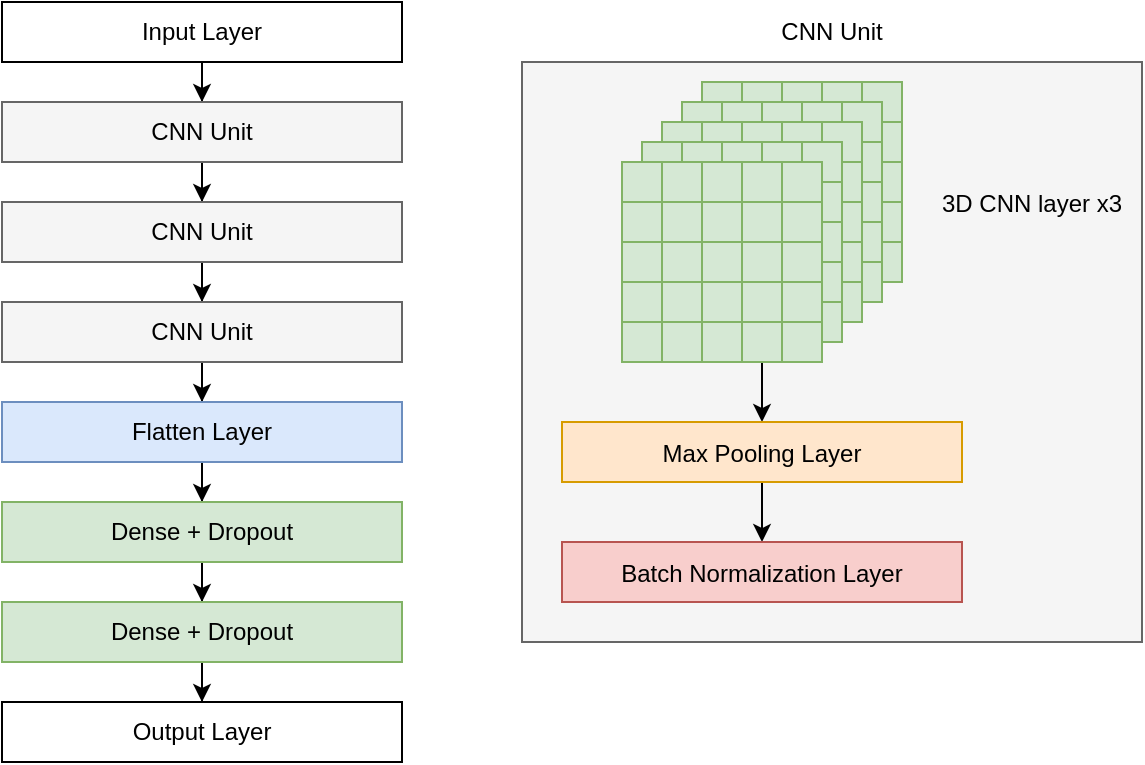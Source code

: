 <mxfile version="20.2.3" type="github">
  <diagram id="7ooh5Gn-IYOu5sbPZDMA" name="第 1 页">
    <mxGraphModel dx="981" dy="526" grid="1" gridSize="10" guides="1" tooltips="1" connect="1" arrows="1" fold="1" page="1" pageScale="1" pageWidth="827" pageHeight="1169" math="0" shadow="0">
      <root>
        <mxCell id="0" />
        <mxCell id="1" parent="0" />
        <mxCell id="gXWH_7wL7tQlujZLRzpM-132" value="" style="rounded=0;whiteSpace=wrap;html=1;fontSize=12;fillColor=#f5f5f5;strokeColor=#666666;fontColor=#333333;" vertex="1" parent="1">
          <mxGeometry x="440" y="40" width="310" height="290" as="geometry" />
        </mxCell>
        <mxCell id="gXWH_7wL7tQlujZLRzpM-137" style="edgeStyle=orthogonalEdgeStyle;rounded=0;orthogonalLoop=1;jettySize=auto;html=1;entryX=0.5;entryY=0;entryDx=0;entryDy=0;fontSize=12;" edge="1" parent="1" source="FNiupwR-HOzhVtwltUME-1" target="gXWH_7wL7tQlujZLRzpM-134">
          <mxGeometry relative="1" as="geometry" />
        </mxCell>
        <mxCell id="FNiupwR-HOzhVtwltUME-1" value="Input Layer" style="rounded=0;whiteSpace=wrap;html=1;" parent="1" vertex="1">
          <mxGeometry x="180" y="10" width="200" height="30" as="geometry" />
        </mxCell>
        <mxCell id="gXWH_7wL7tQlujZLRzpM-1" value="" style="rounded=0;whiteSpace=wrap;html=1;fontSize=14;fillColor=#d5e8d4;strokeColor=#82b366;" vertex="1" parent="1">
          <mxGeometry x="530" y="50" width="20" height="20" as="geometry" />
        </mxCell>
        <mxCell id="gXWH_7wL7tQlujZLRzpM-2" value="" style="rounded=0;whiteSpace=wrap;html=1;fontSize=14;fillColor=#d5e8d4;strokeColor=#82b366;" vertex="1" parent="1">
          <mxGeometry x="550" y="50" width="20" height="20" as="geometry" />
        </mxCell>
        <mxCell id="gXWH_7wL7tQlujZLRzpM-3" value="" style="rounded=0;whiteSpace=wrap;html=1;fontSize=14;fillColor=#d5e8d4;strokeColor=#82b366;" vertex="1" parent="1">
          <mxGeometry x="570" y="50" width="20" height="20" as="geometry" />
        </mxCell>
        <mxCell id="gXWH_7wL7tQlujZLRzpM-4" value="" style="rounded=0;whiteSpace=wrap;html=1;fontSize=14;fillColor=#d5e8d4;strokeColor=#82b366;" vertex="1" parent="1">
          <mxGeometry x="590" y="50" width="20" height="20" as="geometry" />
        </mxCell>
        <mxCell id="gXWH_7wL7tQlujZLRzpM-5" value="" style="rounded=0;whiteSpace=wrap;html=1;fontSize=14;fillColor=#d5e8d4;strokeColor=#82b366;" vertex="1" parent="1">
          <mxGeometry x="610" y="50" width="20" height="20" as="geometry" />
        </mxCell>
        <mxCell id="gXWH_7wL7tQlujZLRzpM-6" value="" style="rounded=0;whiteSpace=wrap;html=1;fontSize=14;fillColor=#d5e8d4;strokeColor=#82b366;" vertex="1" parent="1">
          <mxGeometry x="530" y="70" width="20" height="20" as="geometry" />
        </mxCell>
        <mxCell id="gXWH_7wL7tQlujZLRzpM-7" value="" style="rounded=0;whiteSpace=wrap;html=1;fontSize=14;fillColor=#d5e8d4;strokeColor=#82b366;" vertex="1" parent="1">
          <mxGeometry x="550" y="70" width="20" height="20" as="geometry" />
        </mxCell>
        <mxCell id="gXWH_7wL7tQlujZLRzpM-8" value="" style="rounded=0;whiteSpace=wrap;html=1;fontSize=14;fillColor=#d5e8d4;strokeColor=#82b366;" vertex="1" parent="1">
          <mxGeometry x="570" y="70" width="20" height="20" as="geometry" />
        </mxCell>
        <mxCell id="gXWH_7wL7tQlujZLRzpM-9" value="" style="rounded=0;whiteSpace=wrap;html=1;fontSize=14;fillColor=#d5e8d4;strokeColor=#82b366;" vertex="1" parent="1">
          <mxGeometry x="590" y="70" width="20" height="20" as="geometry" />
        </mxCell>
        <mxCell id="gXWH_7wL7tQlujZLRzpM-10" value="" style="rounded=0;whiteSpace=wrap;html=1;fontSize=14;fillColor=#d5e8d4;strokeColor=#82b366;" vertex="1" parent="1">
          <mxGeometry x="610" y="70" width="20" height="20" as="geometry" />
        </mxCell>
        <mxCell id="gXWH_7wL7tQlujZLRzpM-11" value="" style="rounded=0;whiteSpace=wrap;html=1;fontSize=14;fillColor=#d5e8d4;strokeColor=#82b366;" vertex="1" parent="1">
          <mxGeometry x="530" y="90" width="20" height="20" as="geometry" />
        </mxCell>
        <mxCell id="gXWH_7wL7tQlujZLRzpM-12" value="" style="rounded=0;whiteSpace=wrap;html=1;fontSize=14;fillColor=#d5e8d4;strokeColor=#82b366;" vertex="1" parent="1">
          <mxGeometry x="550" y="90" width="20" height="20" as="geometry" />
        </mxCell>
        <mxCell id="gXWH_7wL7tQlujZLRzpM-13" value="" style="rounded=0;whiteSpace=wrap;html=1;fontSize=14;fillColor=#d5e8d4;strokeColor=#82b366;" vertex="1" parent="1">
          <mxGeometry x="570" y="90" width="20" height="20" as="geometry" />
        </mxCell>
        <mxCell id="gXWH_7wL7tQlujZLRzpM-14" value="" style="rounded=0;whiteSpace=wrap;html=1;fontSize=14;fillColor=#d5e8d4;strokeColor=#82b366;" vertex="1" parent="1">
          <mxGeometry x="590" y="90" width="20" height="20" as="geometry" />
        </mxCell>
        <mxCell id="gXWH_7wL7tQlujZLRzpM-15" value="" style="rounded=0;whiteSpace=wrap;html=1;fontSize=14;fillColor=#d5e8d4;strokeColor=#82b366;" vertex="1" parent="1">
          <mxGeometry x="610" y="90" width="20" height="20" as="geometry" />
        </mxCell>
        <mxCell id="gXWH_7wL7tQlujZLRzpM-16" value="" style="rounded=0;whiteSpace=wrap;html=1;fontSize=14;fillColor=#d5e8d4;strokeColor=#82b366;" vertex="1" parent="1">
          <mxGeometry x="530" y="110" width="20" height="20" as="geometry" />
        </mxCell>
        <mxCell id="gXWH_7wL7tQlujZLRzpM-17" value="" style="rounded=0;whiteSpace=wrap;html=1;fontSize=14;fillColor=#d5e8d4;strokeColor=#82b366;" vertex="1" parent="1">
          <mxGeometry x="550" y="110" width="20" height="20" as="geometry" />
        </mxCell>
        <mxCell id="gXWH_7wL7tQlujZLRzpM-18" value="" style="rounded=0;whiteSpace=wrap;html=1;fontSize=14;fillColor=#d5e8d4;strokeColor=#82b366;" vertex="1" parent="1">
          <mxGeometry x="570" y="110" width="20" height="20" as="geometry" />
        </mxCell>
        <mxCell id="gXWH_7wL7tQlujZLRzpM-19" value="" style="rounded=0;whiteSpace=wrap;html=1;fontSize=14;fillColor=#d5e8d4;strokeColor=#82b366;" vertex="1" parent="1">
          <mxGeometry x="590" y="110" width="20" height="20" as="geometry" />
        </mxCell>
        <mxCell id="gXWH_7wL7tQlujZLRzpM-20" value="" style="rounded=0;whiteSpace=wrap;html=1;fontSize=14;fillColor=#d5e8d4;strokeColor=#82b366;" vertex="1" parent="1">
          <mxGeometry x="610" y="110" width="20" height="20" as="geometry" />
        </mxCell>
        <mxCell id="gXWH_7wL7tQlujZLRzpM-21" value="" style="rounded=0;whiteSpace=wrap;html=1;fontSize=14;fillColor=#d5e8d4;strokeColor=#82b366;" vertex="1" parent="1">
          <mxGeometry x="530" y="130" width="20" height="20" as="geometry" />
        </mxCell>
        <mxCell id="gXWH_7wL7tQlujZLRzpM-22" value="" style="rounded=0;whiteSpace=wrap;html=1;fontSize=14;fillColor=#d5e8d4;strokeColor=#82b366;" vertex="1" parent="1">
          <mxGeometry x="550" y="130" width="20" height="20" as="geometry" />
        </mxCell>
        <mxCell id="gXWH_7wL7tQlujZLRzpM-23" value="" style="rounded=0;whiteSpace=wrap;html=1;fontSize=14;fillColor=#d5e8d4;strokeColor=#82b366;" vertex="1" parent="1">
          <mxGeometry x="570" y="130" width="20" height="20" as="geometry" />
        </mxCell>
        <mxCell id="gXWH_7wL7tQlujZLRzpM-24" value="" style="rounded=0;whiteSpace=wrap;html=1;fontSize=14;fillColor=#d5e8d4;strokeColor=#82b366;" vertex="1" parent="1">
          <mxGeometry x="590" y="130" width="20" height="20" as="geometry" />
        </mxCell>
        <mxCell id="gXWH_7wL7tQlujZLRzpM-25" value="" style="rounded=0;whiteSpace=wrap;html=1;fontSize=14;fillColor=#d5e8d4;strokeColor=#82b366;" vertex="1" parent="1">
          <mxGeometry x="610" y="130" width="20" height="20" as="geometry" />
        </mxCell>
        <mxCell id="gXWH_7wL7tQlujZLRzpM-26" value="" style="rounded=0;whiteSpace=wrap;html=1;fontSize=14;fillColor=#d5e8d4;strokeColor=#82b366;" vertex="1" parent="1">
          <mxGeometry x="520" y="60" width="20" height="20" as="geometry" />
        </mxCell>
        <mxCell id="gXWH_7wL7tQlujZLRzpM-27" value="" style="rounded=0;whiteSpace=wrap;html=1;fontSize=14;fillColor=#d5e8d4;strokeColor=#82b366;" vertex="1" parent="1">
          <mxGeometry x="540" y="60" width="20" height="20" as="geometry" />
        </mxCell>
        <mxCell id="gXWH_7wL7tQlujZLRzpM-28" value="" style="rounded=0;whiteSpace=wrap;html=1;fontSize=14;fillColor=#d5e8d4;strokeColor=#82b366;" vertex="1" parent="1">
          <mxGeometry x="560" y="60" width="20" height="20" as="geometry" />
        </mxCell>
        <mxCell id="gXWH_7wL7tQlujZLRzpM-29" value="" style="rounded=0;whiteSpace=wrap;html=1;fontSize=14;fillColor=#d5e8d4;strokeColor=#82b366;" vertex="1" parent="1">
          <mxGeometry x="580" y="60" width="20" height="20" as="geometry" />
        </mxCell>
        <mxCell id="gXWH_7wL7tQlujZLRzpM-30" value="" style="rounded=0;whiteSpace=wrap;html=1;fontSize=14;fillColor=#d5e8d4;strokeColor=#82b366;" vertex="1" parent="1">
          <mxGeometry x="600" y="60" width="20" height="20" as="geometry" />
        </mxCell>
        <mxCell id="gXWH_7wL7tQlujZLRzpM-31" value="" style="rounded=0;whiteSpace=wrap;html=1;fontSize=14;fillColor=#d5e8d4;strokeColor=#82b366;" vertex="1" parent="1">
          <mxGeometry x="520" y="80" width="20" height="20" as="geometry" />
        </mxCell>
        <mxCell id="gXWH_7wL7tQlujZLRzpM-32" value="" style="rounded=0;whiteSpace=wrap;html=1;fontSize=14;fillColor=#d5e8d4;strokeColor=#82b366;" vertex="1" parent="1">
          <mxGeometry x="540" y="80" width="20" height="20" as="geometry" />
        </mxCell>
        <mxCell id="gXWH_7wL7tQlujZLRzpM-33" value="" style="rounded=0;whiteSpace=wrap;html=1;fontSize=14;fillColor=#d5e8d4;strokeColor=#82b366;" vertex="1" parent="1">
          <mxGeometry x="560" y="80" width="20" height="20" as="geometry" />
        </mxCell>
        <mxCell id="gXWH_7wL7tQlujZLRzpM-34" value="" style="rounded=0;whiteSpace=wrap;html=1;fontSize=14;fillColor=#d5e8d4;strokeColor=#82b366;" vertex="1" parent="1">
          <mxGeometry x="580" y="80" width="20" height="20" as="geometry" />
        </mxCell>
        <mxCell id="gXWH_7wL7tQlujZLRzpM-35" value="" style="rounded=0;whiteSpace=wrap;html=1;fontSize=14;fillColor=#d5e8d4;strokeColor=#82b366;" vertex="1" parent="1">
          <mxGeometry x="600" y="80" width="20" height="20" as="geometry" />
        </mxCell>
        <mxCell id="gXWH_7wL7tQlujZLRzpM-36" value="" style="rounded=0;whiteSpace=wrap;html=1;fontSize=14;fillColor=#d5e8d4;strokeColor=#82b366;" vertex="1" parent="1">
          <mxGeometry x="520" y="100" width="20" height="20" as="geometry" />
        </mxCell>
        <mxCell id="gXWH_7wL7tQlujZLRzpM-37" value="" style="rounded=0;whiteSpace=wrap;html=1;fontSize=14;fillColor=#d5e8d4;strokeColor=#82b366;" vertex="1" parent="1">
          <mxGeometry x="540" y="100" width="20" height="20" as="geometry" />
        </mxCell>
        <mxCell id="gXWH_7wL7tQlujZLRzpM-38" value="" style="rounded=0;whiteSpace=wrap;html=1;fontSize=14;fillColor=#d5e8d4;strokeColor=#82b366;" vertex="1" parent="1">
          <mxGeometry x="560" y="100" width="20" height="20" as="geometry" />
        </mxCell>
        <mxCell id="gXWH_7wL7tQlujZLRzpM-39" value="" style="rounded=0;whiteSpace=wrap;html=1;fontSize=14;fillColor=#d5e8d4;strokeColor=#82b366;" vertex="1" parent="1">
          <mxGeometry x="580" y="100" width="20" height="20" as="geometry" />
        </mxCell>
        <mxCell id="gXWH_7wL7tQlujZLRzpM-40" value="" style="rounded=0;whiteSpace=wrap;html=1;fontSize=14;fillColor=#d5e8d4;strokeColor=#82b366;" vertex="1" parent="1">
          <mxGeometry x="600" y="100" width="20" height="20" as="geometry" />
        </mxCell>
        <mxCell id="gXWH_7wL7tQlujZLRzpM-41" value="" style="rounded=0;whiteSpace=wrap;html=1;fontSize=14;fillColor=#d5e8d4;strokeColor=#82b366;" vertex="1" parent="1">
          <mxGeometry x="520" y="120" width="20" height="20" as="geometry" />
        </mxCell>
        <mxCell id="gXWH_7wL7tQlujZLRzpM-42" value="" style="rounded=0;whiteSpace=wrap;html=1;fontSize=14;fillColor=#d5e8d4;strokeColor=#82b366;" vertex="1" parent="1">
          <mxGeometry x="540" y="120" width="20" height="20" as="geometry" />
        </mxCell>
        <mxCell id="gXWH_7wL7tQlujZLRzpM-43" value="" style="rounded=0;whiteSpace=wrap;html=1;fontSize=14;fillColor=#d5e8d4;strokeColor=#82b366;" vertex="1" parent="1">
          <mxGeometry x="560" y="120" width="20" height="20" as="geometry" />
        </mxCell>
        <mxCell id="gXWH_7wL7tQlujZLRzpM-44" value="" style="rounded=0;whiteSpace=wrap;html=1;fontSize=14;fillColor=#d5e8d4;strokeColor=#82b366;" vertex="1" parent="1">
          <mxGeometry x="580" y="120" width="20" height="20" as="geometry" />
        </mxCell>
        <mxCell id="gXWH_7wL7tQlujZLRzpM-45" value="" style="rounded=0;whiteSpace=wrap;html=1;fontSize=14;fillColor=#d5e8d4;strokeColor=#82b366;" vertex="1" parent="1">
          <mxGeometry x="600" y="120" width="20" height="20" as="geometry" />
        </mxCell>
        <mxCell id="gXWH_7wL7tQlujZLRzpM-46" value="" style="rounded=0;whiteSpace=wrap;html=1;fontSize=14;fillColor=#d5e8d4;strokeColor=#82b366;" vertex="1" parent="1">
          <mxGeometry x="520" y="140" width="20" height="20" as="geometry" />
        </mxCell>
        <mxCell id="gXWH_7wL7tQlujZLRzpM-47" value="" style="rounded=0;whiteSpace=wrap;html=1;fontSize=14;fillColor=#d5e8d4;strokeColor=#82b366;" vertex="1" parent="1">
          <mxGeometry x="540" y="140" width="20" height="20" as="geometry" />
        </mxCell>
        <mxCell id="gXWH_7wL7tQlujZLRzpM-48" value="" style="rounded=0;whiteSpace=wrap;html=1;fontSize=14;fillColor=#d5e8d4;strokeColor=#82b366;" vertex="1" parent="1">
          <mxGeometry x="560" y="140" width="20" height="20" as="geometry" />
        </mxCell>
        <mxCell id="gXWH_7wL7tQlujZLRzpM-49" value="" style="rounded=0;whiteSpace=wrap;html=1;fontSize=14;fillColor=#d5e8d4;strokeColor=#82b366;" vertex="1" parent="1">
          <mxGeometry x="580" y="140" width="20" height="20" as="geometry" />
        </mxCell>
        <mxCell id="gXWH_7wL7tQlujZLRzpM-50" value="" style="rounded=0;whiteSpace=wrap;html=1;fontSize=14;fillColor=#d5e8d4;strokeColor=#82b366;" vertex="1" parent="1">
          <mxGeometry x="600" y="140" width="20" height="20" as="geometry" />
        </mxCell>
        <mxCell id="gXWH_7wL7tQlujZLRzpM-51" value="" style="rounded=0;whiteSpace=wrap;html=1;fontSize=14;fillColor=#d5e8d4;strokeColor=#82b366;" vertex="1" parent="1">
          <mxGeometry x="510" y="70" width="20" height="20" as="geometry" />
        </mxCell>
        <mxCell id="gXWH_7wL7tQlujZLRzpM-52" value="" style="rounded=0;whiteSpace=wrap;html=1;fontSize=14;fillColor=#d5e8d4;strokeColor=#82b366;" vertex="1" parent="1">
          <mxGeometry x="530" y="70" width="20" height="20" as="geometry" />
        </mxCell>
        <mxCell id="gXWH_7wL7tQlujZLRzpM-53" value="" style="rounded=0;whiteSpace=wrap;html=1;fontSize=14;fillColor=#d5e8d4;strokeColor=#82b366;" vertex="1" parent="1">
          <mxGeometry x="550" y="70" width="20" height="20" as="geometry" />
        </mxCell>
        <mxCell id="gXWH_7wL7tQlujZLRzpM-54" value="" style="rounded=0;whiteSpace=wrap;html=1;fontSize=14;fillColor=#d5e8d4;strokeColor=#82b366;" vertex="1" parent="1">
          <mxGeometry x="570" y="70" width="20" height="20" as="geometry" />
        </mxCell>
        <mxCell id="gXWH_7wL7tQlujZLRzpM-55" value="" style="rounded=0;whiteSpace=wrap;html=1;fontSize=14;fillColor=#d5e8d4;strokeColor=#82b366;" vertex="1" parent="1">
          <mxGeometry x="590" y="70" width="20" height="20" as="geometry" />
        </mxCell>
        <mxCell id="gXWH_7wL7tQlujZLRzpM-56" value="" style="rounded=0;whiteSpace=wrap;html=1;fontSize=14;fillColor=#d5e8d4;strokeColor=#82b366;" vertex="1" parent="1">
          <mxGeometry x="510" y="90" width="20" height="20" as="geometry" />
        </mxCell>
        <mxCell id="gXWH_7wL7tQlujZLRzpM-57" value="" style="rounded=0;whiteSpace=wrap;html=1;fontSize=14;fillColor=#d5e8d4;strokeColor=#82b366;" vertex="1" parent="1">
          <mxGeometry x="530" y="90" width="20" height="20" as="geometry" />
        </mxCell>
        <mxCell id="gXWH_7wL7tQlujZLRzpM-58" value="" style="rounded=0;whiteSpace=wrap;html=1;fontSize=14;fillColor=#d5e8d4;strokeColor=#82b366;" vertex="1" parent="1">
          <mxGeometry x="550" y="90" width="20" height="20" as="geometry" />
        </mxCell>
        <mxCell id="gXWH_7wL7tQlujZLRzpM-59" value="" style="rounded=0;whiteSpace=wrap;html=1;fontSize=14;fillColor=#d5e8d4;strokeColor=#82b366;" vertex="1" parent="1">
          <mxGeometry x="570" y="90" width="20" height="20" as="geometry" />
        </mxCell>
        <mxCell id="gXWH_7wL7tQlujZLRzpM-60" value="" style="rounded=0;whiteSpace=wrap;html=1;fontSize=14;fillColor=#d5e8d4;strokeColor=#82b366;" vertex="1" parent="1">
          <mxGeometry x="590" y="90" width="20" height="20" as="geometry" />
        </mxCell>
        <mxCell id="gXWH_7wL7tQlujZLRzpM-61" value="" style="rounded=0;whiteSpace=wrap;html=1;fontSize=14;fillColor=#d5e8d4;strokeColor=#82b366;" vertex="1" parent="1">
          <mxGeometry x="510" y="110" width="20" height="20" as="geometry" />
        </mxCell>
        <mxCell id="gXWH_7wL7tQlujZLRzpM-62" value="" style="rounded=0;whiteSpace=wrap;html=1;fontSize=14;fillColor=#d5e8d4;strokeColor=#82b366;" vertex="1" parent="1">
          <mxGeometry x="530" y="110" width="20" height="20" as="geometry" />
        </mxCell>
        <mxCell id="gXWH_7wL7tQlujZLRzpM-63" value="" style="rounded=0;whiteSpace=wrap;html=1;fontSize=14;fillColor=#d5e8d4;strokeColor=#82b366;" vertex="1" parent="1">
          <mxGeometry x="550" y="110" width="20" height="20" as="geometry" />
        </mxCell>
        <mxCell id="gXWH_7wL7tQlujZLRzpM-64" value="" style="rounded=0;whiteSpace=wrap;html=1;fontSize=14;fillColor=#d5e8d4;strokeColor=#82b366;" vertex="1" parent="1">
          <mxGeometry x="570" y="110" width="20" height="20" as="geometry" />
        </mxCell>
        <mxCell id="gXWH_7wL7tQlujZLRzpM-65" value="" style="rounded=0;whiteSpace=wrap;html=1;fontSize=14;fillColor=#d5e8d4;strokeColor=#82b366;" vertex="1" parent="1">
          <mxGeometry x="590" y="110" width="20" height="20" as="geometry" />
        </mxCell>
        <mxCell id="gXWH_7wL7tQlujZLRzpM-66" value="" style="rounded=0;whiteSpace=wrap;html=1;fontSize=14;fillColor=#d5e8d4;strokeColor=#82b366;" vertex="1" parent="1">
          <mxGeometry x="510" y="130" width="20" height="20" as="geometry" />
        </mxCell>
        <mxCell id="gXWH_7wL7tQlujZLRzpM-67" value="" style="rounded=0;whiteSpace=wrap;html=1;fontSize=14;fillColor=#d5e8d4;strokeColor=#82b366;" vertex="1" parent="1">
          <mxGeometry x="530" y="130" width="20" height="20" as="geometry" />
        </mxCell>
        <mxCell id="gXWH_7wL7tQlujZLRzpM-68" value="" style="rounded=0;whiteSpace=wrap;html=1;fontSize=14;fillColor=#d5e8d4;strokeColor=#82b366;" vertex="1" parent="1">
          <mxGeometry x="550" y="130" width="20" height="20" as="geometry" />
        </mxCell>
        <mxCell id="gXWH_7wL7tQlujZLRzpM-69" value="" style="rounded=0;whiteSpace=wrap;html=1;fontSize=14;fillColor=#d5e8d4;strokeColor=#82b366;" vertex="1" parent="1">
          <mxGeometry x="570" y="130" width="20" height="20" as="geometry" />
        </mxCell>
        <mxCell id="gXWH_7wL7tQlujZLRzpM-70" value="" style="rounded=0;whiteSpace=wrap;html=1;fontSize=14;fillColor=#d5e8d4;strokeColor=#82b366;" vertex="1" parent="1">
          <mxGeometry x="590" y="130" width="20" height="20" as="geometry" />
        </mxCell>
        <mxCell id="gXWH_7wL7tQlujZLRzpM-71" value="" style="rounded=0;whiteSpace=wrap;html=1;fontSize=14;fillColor=#d5e8d4;strokeColor=#82b366;" vertex="1" parent="1">
          <mxGeometry x="510" y="150" width="20" height="20" as="geometry" />
        </mxCell>
        <mxCell id="gXWH_7wL7tQlujZLRzpM-72" value="" style="rounded=0;whiteSpace=wrap;html=1;fontSize=14;fillColor=#d5e8d4;strokeColor=#82b366;" vertex="1" parent="1">
          <mxGeometry x="530" y="150" width="20" height="20" as="geometry" />
        </mxCell>
        <mxCell id="gXWH_7wL7tQlujZLRzpM-73" value="" style="rounded=0;whiteSpace=wrap;html=1;fontSize=14;fillColor=#d5e8d4;strokeColor=#82b366;" vertex="1" parent="1">
          <mxGeometry x="550" y="150" width="20" height="20" as="geometry" />
        </mxCell>
        <mxCell id="gXWH_7wL7tQlujZLRzpM-74" value="" style="rounded=0;whiteSpace=wrap;html=1;fontSize=14;fillColor=#d5e8d4;strokeColor=#82b366;" vertex="1" parent="1">
          <mxGeometry x="570" y="150" width="20" height="20" as="geometry" />
        </mxCell>
        <mxCell id="gXWH_7wL7tQlujZLRzpM-75" value="" style="rounded=0;whiteSpace=wrap;html=1;fontSize=14;fillColor=#d5e8d4;strokeColor=#82b366;" vertex="1" parent="1">
          <mxGeometry x="590" y="150" width="20" height="20" as="geometry" />
        </mxCell>
        <mxCell id="gXWH_7wL7tQlujZLRzpM-76" value="" style="rounded=0;whiteSpace=wrap;html=1;fontSize=14;fillColor=#d5e8d4;strokeColor=#82b366;" vertex="1" parent="1">
          <mxGeometry x="500" y="80" width="20" height="20" as="geometry" />
        </mxCell>
        <mxCell id="gXWH_7wL7tQlujZLRzpM-77" value="" style="rounded=0;whiteSpace=wrap;html=1;fontSize=14;fillColor=#d5e8d4;strokeColor=#82b366;" vertex="1" parent="1">
          <mxGeometry x="520" y="80" width="20" height="20" as="geometry" />
        </mxCell>
        <mxCell id="gXWH_7wL7tQlujZLRzpM-78" value="" style="rounded=0;whiteSpace=wrap;html=1;fontSize=14;fillColor=#d5e8d4;strokeColor=#82b366;" vertex="1" parent="1">
          <mxGeometry x="540" y="80" width="20" height="20" as="geometry" />
        </mxCell>
        <mxCell id="gXWH_7wL7tQlujZLRzpM-79" value="" style="rounded=0;whiteSpace=wrap;html=1;fontSize=14;fillColor=#d5e8d4;strokeColor=#82b366;" vertex="1" parent="1">
          <mxGeometry x="560" y="80" width="20" height="20" as="geometry" />
        </mxCell>
        <mxCell id="gXWH_7wL7tQlujZLRzpM-80" value="" style="rounded=0;whiteSpace=wrap;html=1;fontSize=14;fillColor=#d5e8d4;strokeColor=#82b366;" vertex="1" parent="1">
          <mxGeometry x="580" y="80" width="20" height="20" as="geometry" />
        </mxCell>
        <mxCell id="gXWH_7wL7tQlujZLRzpM-81" value="" style="rounded=0;whiteSpace=wrap;html=1;fontSize=14;fillColor=#d5e8d4;strokeColor=#82b366;" vertex="1" parent="1">
          <mxGeometry x="500" y="100" width="20" height="20" as="geometry" />
        </mxCell>
        <mxCell id="gXWH_7wL7tQlujZLRzpM-82" value="" style="rounded=0;whiteSpace=wrap;html=1;fontSize=14;fillColor=#d5e8d4;strokeColor=#82b366;" vertex="1" parent="1">
          <mxGeometry x="520" y="100" width="20" height="20" as="geometry" />
        </mxCell>
        <mxCell id="gXWH_7wL7tQlujZLRzpM-83" value="" style="rounded=0;whiteSpace=wrap;html=1;fontSize=14;fillColor=#d5e8d4;strokeColor=#82b366;" vertex="1" parent="1">
          <mxGeometry x="540" y="100" width="20" height="20" as="geometry" />
        </mxCell>
        <mxCell id="gXWH_7wL7tQlujZLRzpM-84" value="" style="rounded=0;whiteSpace=wrap;html=1;fontSize=14;fillColor=#d5e8d4;strokeColor=#82b366;" vertex="1" parent="1">
          <mxGeometry x="560" y="100" width="20" height="20" as="geometry" />
        </mxCell>
        <mxCell id="gXWH_7wL7tQlujZLRzpM-85" value="" style="rounded=0;whiteSpace=wrap;html=1;fontSize=14;fillColor=#d5e8d4;strokeColor=#82b366;" vertex="1" parent="1">
          <mxGeometry x="580" y="100" width="20" height="20" as="geometry" />
        </mxCell>
        <mxCell id="gXWH_7wL7tQlujZLRzpM-86" value="" style="rounded=0;whiteSpace=wrap;html=1;fontSize=14;fillColor=#d5e8d4;strokeColor=#82b366;" vertex="1" parent="1">
          <mxGeometry x="500" y="120" width="20" height="20" as="geometry" />
        </mxCell>
        <mxCell id="gXWH_7wL7tQlujZLRzpM-87" value="" style="rounded=0;whiteSpace=wrap;html=1;fontSize=14;fillColor=#d5e8d4;strokeColor=#82b366;" vertex="1" parent="1">
          <mxGeometry x="520" y="120" width="20" height="20" as="geometry" />
        </mxCell>
        <mxCell id="gXWH_7wL7tQlujZLRzpM-88" value="" style="rounded=0;whiteSpace=wrap;html=1;fontSize=14;fillColor=#d5e8d4;strokeColor=#82b366;" vertex="1" parent="1">
          <mxGeometry x="540" y="120" width="20" height="20" as="geometry" />
        </mxCell>
        <mxCell id="gXWH_7wL7tQlujZLRzpM-89" value="" style="rounded=0;whiteSpace=wrap;html=1;fontSize=14;fillColor=#d5e8d4;strokeColor=#82b366;" vertex="1" parent="1">
          <mxGeometry x="560" y="120" width="20" height="20" as="geometry" />
        </mxCell>
        <mxCell id="gXWH_7wL7tQlujZLRzpM-90" value="" style="rounded=0;whiteSpace=wrap;html=1;fontSize=14;fillColor=#d5e8d4;strokeColor=#82b366;" vertex="1" parent="1">
          <mxGeometry x="580" y="120" width="20" height="20" as="geometry" />
        </mxCell>
        <mxCell id="gXWH_7wL7tQlujZLRzpM-91" value="" style="rounded=0;whiteSpace=wrap;html=1;fontSize=14;fillColor=#d5e8d4;strokeColor=#82b366;" vertex="1" parent="1">
          <mxGeometry x="500" y="140" width="20" height="20" as="geometry" />
        </mxCell>
        <mxCell id="gXWH_7wL7tQlujZLRzpM-92" value="" style="rounded=0;whiteSpace=wrap;html=1;fontSize=14;fillColor=#d5e8d4;strokeColor=#82b366;" vertex="1" parent="1">
          <mxGeometry x="520" y="140" width="20" height="20" as="geometry" />
        </mxCell>
        <mxCell id="gXWH_7wL7tQlujZLRzpM-93" value="" style="rounded=0;whiteSpace=wrap;html=1;fontSize=14;fillColor=#d5e8d4;strokeColor=#82b366;" vertex="1" parent="1">
          <mxGeometry x="540" y="140" width="20" height="20" as="geometry" />
        </mxCell>
        <mxCell id="gXWH_7wL7tQlujZLRzpM-94" value="" style="rounded=0;whiteSpace=wrap;html=1;fontSize=14;fillColor=#d5e8d4;strokeColor=#82b366;" vertex="1" parent="1">
          <mxGeometry x="560" y="140" width="20" height="20" as="geometry" />
        </mxCell>
        <mxCell id="gXWH_7wL7tQlujZLRzpM-95" value="" style="rounded=0;whiteSpace=wrap;html=1;fontSize=14;fillColor=#d5e8d4;strokeColor=#82b366;" vertex="1" parent="1">
          <mxGeometry x="580" y="140" width="20" height="20" as="geometry" />
        </mxCell>
        <mxCell id="gXWH_7wL7tQlujZLRzpM-96" value="" style="rounded=0;whiteSpace=wrap;html=1;fontSize=14;fillColor=#d5e8d4;strokeColor=#82b366;" vertex="1" parent="1">
          <mxGeometry x="500" y="160" width="20" height="20" as="geometry" />
        </mxCell>
        <mxCell id="gXWH_7wL7tQlujZLRzpM-97" value="" style="rounded=0;whiteSpace=wrap;html=1;fontSize=14;fillColor=#d5e8d4;strokeColor=#82b366;" vertex="1" parent="1">
          <mxGeometry x="520" y="160" width="20" height="20" as="geometry" />
        </mxCell>
        <mxCell id="gXWH_7wL7tQlujZLRzpM-98" value="" style="rounded=0;whiteSpace=wrap;html=1;fontSize=14;fillColor=#d5e8d4;strokeColor=#82b366;" vertex="1" parent="1">
          <mxGeometry x="540" y="160" width="20" height="20" as="geometry" />
        </mxCell>
        <mxCell id="gXWH_7wL7tQlujZLRzpM-99" value="" style="rounded=0;whiteSpace=wrap;html=1;fontSize=14;fillColor=#d5e8d4;strokeColor=#82b366;" vertex="1" parent="1">
          <mxGeometry x="560" y="160" width="20" height="20" as="geometry" />
        </mxCell>
        <mxCell id="gXWH_7wL7tQlujZLRzpM-100" value="" style="rounded=0;whiteSpace=wrap;html=1;fontSize=14;fillColor=#d5e8d4;strokeColor=#82b366;" vertex="1" parent="1">
          <mxGeometry x="580" y="160" width="20" height="20" as="geometry" />
        </mxCell>
        <mxCell id="gXWH_7wL7tQlujZLRzpM-101" value="" style="rounded=0;whiteSpace=wrap;html=1;fontSize=14;fillColor=#d5e8d4;strokeColor=#82b366;" vertex="1" parent="1">
          <mxGeometry x="490" y="90" width="20" height="20" as="geometry" />
        </mxCell>
        <mxCell id="gXWH_7wL7tQlujZLRzpM-102" value="" style="rounded=0;whiteSpace=wrap;html=1;fontSize=14;fillColor=#d5e8d4;strokeColor=#82b366;" vertex="1" parent="1">
          <mxGeometry x="510" y="90" width="20" height="20" as="geometry" />
        </mxCell>
        <mxCell id="gXWH_7wL7tQlujZLRzpM-103" value="" style="rounded=0;whiteSpace=wrap;html=1;fontSize=14;fillColor=#d5e8d4;strokeColor=#82b366;" vertex="1" parent="1">
          <mxGeometry x="530" y="90" width="20" height="20" as="geometry" />
        </mxCell>
        <mxCell id="gXWH_7wL7tQlujZLRzpM-104" value="" style="rounded=0;whiteSpace=wrap;html=1;fontSize=14;fillColor=#d5e8d4;strokeColor=#82b366;" vertex="1" parent="1">
          <mxGeometry x="550" y="90" width="20" height="20" as="geometry" />
        </mxCell>
        <mxCell id="gXWH_7wL7tQlujZLRzpM-105" value="" style="rounded=0;whiteSpace=wrap;html=1;fontSize=14;fillColor=#d5e8d4;strokeColor=#82b366;" vertex="1" parent="1">
          <mxGeometry x="570" y="90" width="20" height="20" as="geometry" />
        </mxCell>
        <mxCell id="gXWH_7wL7tQlujZLRzpM-106" value="" style="rounded=0;whiteSpace=wrap;html=1;fontSize=14;fillColor=#d5e8d4;strokeColor=#82b366;" vertex="1" parent="1">
          <mxGeometry x="490" y="110" width="20" height="20" as="geometry" />
        </mxCell>
        <mxCell id="gXWH_7wL7tQlujZLRzpM-107" value="" style="rounded=0;whiteSpace=wrap;html=1;fontSize=14;fillColor=#d5e8d4;strokeColor=#82b366;" vertex="1" parent="1">
          <mxGeometry x="510" y="110" width="20" height="20" as="geometry" />
        </mxCell>
        <mxCell id="gXWH_7wL7tQlujZLRzpM-108" value="" style="rounded=0;whiteSpace=wrap;html=1;fontSize=14;fillColor=#d5e8d4;strokeColor=#82b366;" vertex="1" parent="1">
          <mxGeometry x="530" y="110" width="20" height="20" as="geometry" />
        </mxCell>
        <mxCell id="gXWH_7wL7tQlujZLRzpM-109" value="" style="rounded=0;whiteSpace=wrap;html=1;fontSize=14;fillColor=#d5e8d4;strokeColor=#82b366;" vertex="1" parent="1">
          <mxGeometry x="550" y="110" width="20" height="20" as="geometry" />
        </mxCell>
        <mxCell id="gXWH_7wL7tQlujZLRzpM-110" value="" style="rounded=0;whiteSpace=wrap;html=1;fontSize=14;fillColor=#d5e8d4;strokeColor=#82b366;" vertex="1" parent="1">
          <mxGeometry x="570" y="110" width="20" height="20" as="geometry" />
        </mxCell>
        <mxCell id="gXWH_7wL7tQlujZLRzpM-111" value="" style="rounded=0;whiteSpace=wrap;html=1;fontSize=14;fillColor=#d5e8d4;strokeColor=#82b366;" vertex="1" parent="1">
          <mxGeometry x="490" y="130" width="20" height="20" as="geometry" />
        </mxCell>
        <mxCell id="gXWH_7wL7tQlujZLRzpM-112" value="" style="rounded=0;whiteSpace=wrap;html=1;fontSize=14;fillColor=#d5e8d4;strokeColor=#82b366;" vertex="1" parent="1">
          <mxGeometry x="510" y="130" width="20" height="20" as="geometry" />
        </mxCell>
        <mxCell id="gXWH_7wL7tQlujZLRzpM-113" value="" style="rounded=0;whiteSpace=wrap;html=1;fontSize=14;fillColor=#d5e8d4;strokeColor=#82b366;" vertex="1" parent="1">
          <mxGeometry x="530" y="130" width="20" height="20" as="geometry" />
        </mxCell>
        <mxCell id="gXWH_7wL7tQlujZLRzpM-114" value="" style="rounded=0;whiteSpace=wrap;html=1;fontSize=14;fillColor=#d5e8d4;strokeColor=#82b366;" vertex="1" parent="1">
          <mxGeometry x="550" y="130" width="20" height="20" as="geometry" />
        </mxCell>
        <mxCell id="gXWH_7wL7tQlujZLRzpM-115" value="" style="rounded=0;whiteSpace=wrap;html=1;fontSize=14;fillColor=#d5e8d4;strokeColor=#82b366;" vertex="1" parent="1">
          <mxGeometry x="570" y="130" width="20" height="20" as="geometry" />
        </mxCell>
        <mxCell id="gXWH_7wL7tQlujZLRzpM-116" value="" style="rounded=0;whiteSpace=wrap;html=1;fontSize=14;fillColor=#d5e8d4;strokeColor=#82b366;" vertex="1" parent="1">
          <mxGeometry x="490" y="150" width="20" height="20" as="geometry" />
        </mxCell>
        <mxCell id="gXWH_7wL7tQlujZLRzpM-117" value="" style="rounded=0;whiteSpace=wrap;html=1;fontSize=14;fillColor=#d5e8d4;strokeColor=#82b366;" vertex="1" parent="1">
          <mxGeometry x="510" y="150" width="20" height="20" as="geometry" />
        </mxCell>
        <mxCell id="gXWH_7wL7tQlujZLRzpM-118" value="" style="rounded=0;whiteSpace=wrap;html=1;fontSize=14;fillColor=#d5e8d4;strokeColor=#82b366;" vertex="1" parent="1">
          <mxGeometry x="530" y="150" width="20" height="20" as="geometry" />
        </mxCell>
        <mxCell id="gXWH_7wL7tQlujZLRzpM-119" value="" style="rounded=0;whiteSpace=wrap;html=1;fontSize=14;fillColor=#d5e8d4;strokeColor=#82b366;" vertex="1" parent="1">
          <mxGeometry x="550" y="150" width="20" height="20" as="geometry" />
        </mxCell>
        <mxCell id="gXWH_7wL7tQlujZLRzpM-120" value="" style="rounded=0;whiteSpace=wrap;html=1;fontSize=14;fillColor=#d5e8d4;strokeColor=#82b366;" vertex="1" parent="1">
          <mxGeometry x="570" y="150" width="20" height="20" as="geometry" />
        </mxCell>
        <mxCell id="gXWH_7wL7tQlujZLRzpM-121" value="" style="rounded=0;whiteSpace=wrap;html=1;fontSize=14;fillColor=#d5e8d4;strokeColor=#82b366;" vertex="1" parent="1">
          <mxGeometry x="490" y="170" width="20" height="20" as="geometry" />
        </mxCell>
        <mxCell id="gXWH_7wL7tQlujZLRzpM-122" value="" style="rounded=0;whiteSpace=wrap;html=1;fontSize=14;fillColor=#d5e8d4;strokeColor=#82b366;" vertex="1" parent="1">
          <mxGeometry x="510" y="170" width="20" height="20" as="geometry" />
        </mxCell>
        <mxCell id="gXWH_7wL7tQlujZLRzpM-123" value="" style="rounded=0;whiteSpace=wrap;html=1;fontSize=14;fillColor=#d5e8d4;strokeColor=#82b366;" vertex="1" parent="1">
          <mxGeometry x="530" y="170" width="20" height="20" as="geometry" />
        </mxCell>
        <mxCell id="gXWH_7wL7tQlujZLRzpM-128" style="edgeStyle=orthogonalEdgeStyle;rounded=0;orthogonalLoop=1;jettySize=auto;html=1;entryX=0.5;entryY=0;entryDx=0;entryDy=0;fontSize=14;" edge="1" parent="1" source="gXWH_7wL7tQlujZLRzpM-124" target="gXWH_7wL7tQlujZLRzpM-127">
          <mxGeometry relative="1" as="geometry" />
        </mxCell>
        <mxCell id="gXWH_7wL7tQlujZLRzpM-124" value="" style="rounded=0;whiteSpace=wrap;html=1;fontSize=14;fillColor=#d5e8d4;strokeColor=#82b366;" vertex="1" parent="1">
          <mxGeometry x="550" y="170" width="20" height="20" as="geometry" />
        </mxCell>
        <mxCell id="gXWH_7wL7tQlujZLRzpM-125" value="" style="rounded=0;whiteSpace=wrap;html=1;fontSize=14;fillColor=#d5e8d4;strokeColor=#82b366;" vertex="1" parent="1">
          <mxGeometry x="570" y="170" width="20" height="20" as="geometry" />
        </mxCell>
        <mxCell id="gXWH_7wL7tQlujZLRzpM-126" value="&lt;font style=&quot;font-size: 12px;&quot;&gt;3D CNN layer x3&lt;/font&gt;" style="text;html=1;strokeColor=none;fillColor=none;align=center;verticalAlign=middle;whiteSpace=wrap;rounded=0;fontSize=14;" vertex="1" parent="1">
          <mxGeometry x="640" y="95" width="110" height="30" as="geometry" />
        </mxCell>
        <mxCell id="gXWH_7wL7tQlujZLRzpM-131" style="edgeStyle=orthogonalEdgeStyle;rounded=0;orthogonalLoop=1;jettySize=auto;html=1;entryX=0.5;entryY=0;entryDx=0;entryDy=0;fontSize=12;" edge="1" parent="1" source="gXWH_7wL7tQlujZLRzpM-127" target="gXWH_7wL7tQlujZLRzpM-130">
          <mxGeometry relative="1" as="geometry" />
        </mxCell>
        <mxCell id="gXWH_7wL7tQlujZLRzpM-127" value="&lt;font style=&quot;font-size: 12px;&quot;&gt;Max Pooling Layer&lt;/font&gt;" style="rounded=0;whiteSpace=wrap;html=1;fontSize=14;fillColor=#ffe6cc;strokeColor=#d79b00;" vertex="1" parent="1">
          <mxGeometry x="460" y="220" width="200" height="30" as="geometry" />
        </mxCell>
        <mxCell id="gXWH_7wL7tQlujZLRzpM-130" value="&lt;font style=&quot;font-size: 12px;&quot;&gt;Batch Normalization Layer&lt;/font&gt;" style="rounded=0;whiteSpace=wrap;html=1;fontSize=14;fillColor=#f8cecc;strokeColor=#b85450;" vertex="1" parent="1">
          <mxGeometry x="460" y="280" width="200" height="30" as="geometry" />
        </mxCell>
        <mxCell id="gXWH_7wL7tQlujZLRzpM-133" value="CNN Unit" style="text;html=1;strokeColor=none;fillColor=none;align=center;verticalAlign=middle;whiteSpace=wrap;rounded=0;fontSize=12;" vertex="1" parent="1">
          <mxGeometry x="565" y="10" width="60" height="30" as="geometry" />
        </mxCell>
        <mxCell id="gXWH_7wL7tQlujZLRzpM-138" style="edgeStyle=orthogonalEdgeStyle;rounded=0;orthogonalLoop=1;jettySize=auto;html=1;entryX=0.5;entryY=0;entryDx=0;entryDy=0;fontSize=12;" edge="1" parent="1" source="gXWH_7wL7tQlujZLRzpM-134" target="gXWH_7wL7tQlujZLRzpM-135">
          <mxGeometry relative="1" as="geometry" />
        </mxCell>
        <mxCell id="gXWH_7wL7tQlujZLRzpM-134" value="&lt;span style=&quot;color: rgb(0, 0, 0);&quot;&gt;CNN Unit&lt;/span&gt;" style="rounded=0;whiteSpace=wrap;html=1;fillColor=#f5f5f5;fontColor=#333333;strokeColor=#666666;" vertex="1" parent="1">
          <mxGeometry x="180" y="60" width="200" height="30" as="geometry" />
        </mxCell>
        <mxCell id="gXWH_7wL7tQlujZLRzpM-139" style="edgeStyle=orthogonalEdgeStyle;rounded=0;orthogonalLoop=1;jettySize=auto;html=1;fontSize=12;" edge="1" parent="1" source="gXWH_7wL7tQlujZLRzpM-135" target="gXWH_7wL7tQlujZLRzpM-136">
          <mxGeometry relative="1" as="geometry" />
        </mxCell>
        <mxCell id="gXWH_7wL7tQlujZLRzpM-135" value="&lt;span style=&quot;color: rgb(0, 0, 0);&quot;&gt;CNN Unit&lt;/span&gt;" style="rounded=0;whiteSpace=wrap;html=1;fillColor=#f5f5f5;fontColor=#333333;strokeColor=#666666;" vertex="1" parent="1">
          <mxGeometry x="180" y="110" width="200" height="30" as="geometry" />
        </mxCell>
        <mxCell id="gXWH_7wL7tQlujZLRzpM-141" style="edgeStyle=orthogonalEdgeStyle;rounded=0;orthogonalLoop=1;jettySize=auto;html=1;entryX=0.5;entryY=0;entryDx=0;entryDy=0;fontSize=12;" edge="1" parent="1" source="gXWH_7wL7tQlujZLRzpM-136" target="gXWH_7wL7tQlujZLRzpM-140">
          <mxGeometry relative="1" as="geometry" />
        </mxCell>
        <mxCell id="gXWH_7wL7tQlujZLRzpM-136" value="&lt;span style=&quot;color: rgb(0, 0, 0);&quot;&gt;CNN Unit&lt;/span&gt;" style="rounded=0;whiteSpace=wrap;html=1;fillColor=#f5f5f5;fontColor=#333333;strokeColor=#666666;" vertex="1" parent="1">
          <mxGeometry x="180" y="160" width="200" height="30" as="geometry" />
        </mxCell>
        <mxCell id="gXWH_7wL7tQlujZLRzpM-143" style="edgeStyle=orthogonalEdgeStyle;rounded=0;orthogonalLoop=1;jettySize=auto;html=1;entryX=0.5;entryY=0;entryDx=0;entryDy=0;fontSize=12;" edge="1" parent="1" source="gXWH_7wL7tQlujZLRzpM-140" target="gXWH_7wL7tQlujZLRzpM-142">
          <mxGeometry relative="1" as="geometry" />
        </mxCell>
        <mxCell id="gXWH_7wL7tQlujZLRzpM-140" value="&lt;span style=&quot;color: rgb(0, 0, 0);&quot;&gt;Flatten Layer&lt;/span&gt;" style="rounded=0;whiteSpace=wrap;html=1;fillColor=#dae8fc;strokeColor=#6c8ebf;" vertex="1" parent="1">
          <mxGeometry x="180" y="210" width="200" height="30" as="geometry" />
        </mxCell>
        <mxCell id="gXWH_7wL7tQlujZLRzpM-145" style="edgeStyle=orthogonalEdgeStyle;rounded=0;orthogonalLoop=1;jettySize=auto;html=1;entryX=0.5;entryY=0;entryDx=0;entryDy=0;fontSize=12;" edge="1" parent="1" source="gXWH_7wL7tQlujZLRzpM-142" target="gXWH_7wL7tQlujZLRzpM-144">
          <mxGeometry relative="1" as="geometry" />
        </mxCell>
        <mxCell id="gXWH_7wL7tQlujZLRzpM-142" value="&lt;span style=&quot;color: rgb(0, 0, 0);&quot;&gt;Dense + Dropout&lt;/span&gt;" style="rounded=0;whiteSpace=wrap;html=1;fillColor=#d5e8d4;strokeColor=#82b366;" vertex="1" parent="1">
          <mxGeometry x="180" y="260" width="200" height="30" as="geometry" />
        </mxCell>
        <mxCell id="gXWH_7wL7tQlujZLRzpM-147" style="edgeStyle=orthogonalEdgeStyle;rounded=0;orthogonalLoop=1;jettySize=auto;html=1;entryX=0.5;entryY=0;entryDx=0;entryDy=0;fontSize=12;" edge="1" parent="1" source="gXWH_7wL7tQlujZLRzpM-144" target="gXWH_7wL7tQlujZLRzpM-146">
          <mxGeometry relative="1" as="geometry" />
        </mxCell>
        <mxCell id="gXWH_7wL7tQlujZLRzpM-144" value="&lt;span style=&quot;color: rgb(0, 0, 0);&quot;&gt;Dense + Dropout&lt;/span&gt;" style="rounded=0;whiteSpace=wrap;html=1;fillColor=#d5e8d4;strokeColor=#82b366;" vertex="1" parent="1">
          <mxGeometry x="180" y="310" width="200" height="30" as="geometry" />
        </mxCell>
        <mxCell id="gXWH_7wL7tQlujZLRzpM-146" value="Output Layer" style="rounded=0;whiteSpace=wrap;html=1;" vertex="1" parent="1">
          <mxGeometry x="180" y="360" width="200" height="30" as="geometry" />
        </mxCell>
      </root>
    </mxGraphModel>
  </diagram>
</mxfile>
